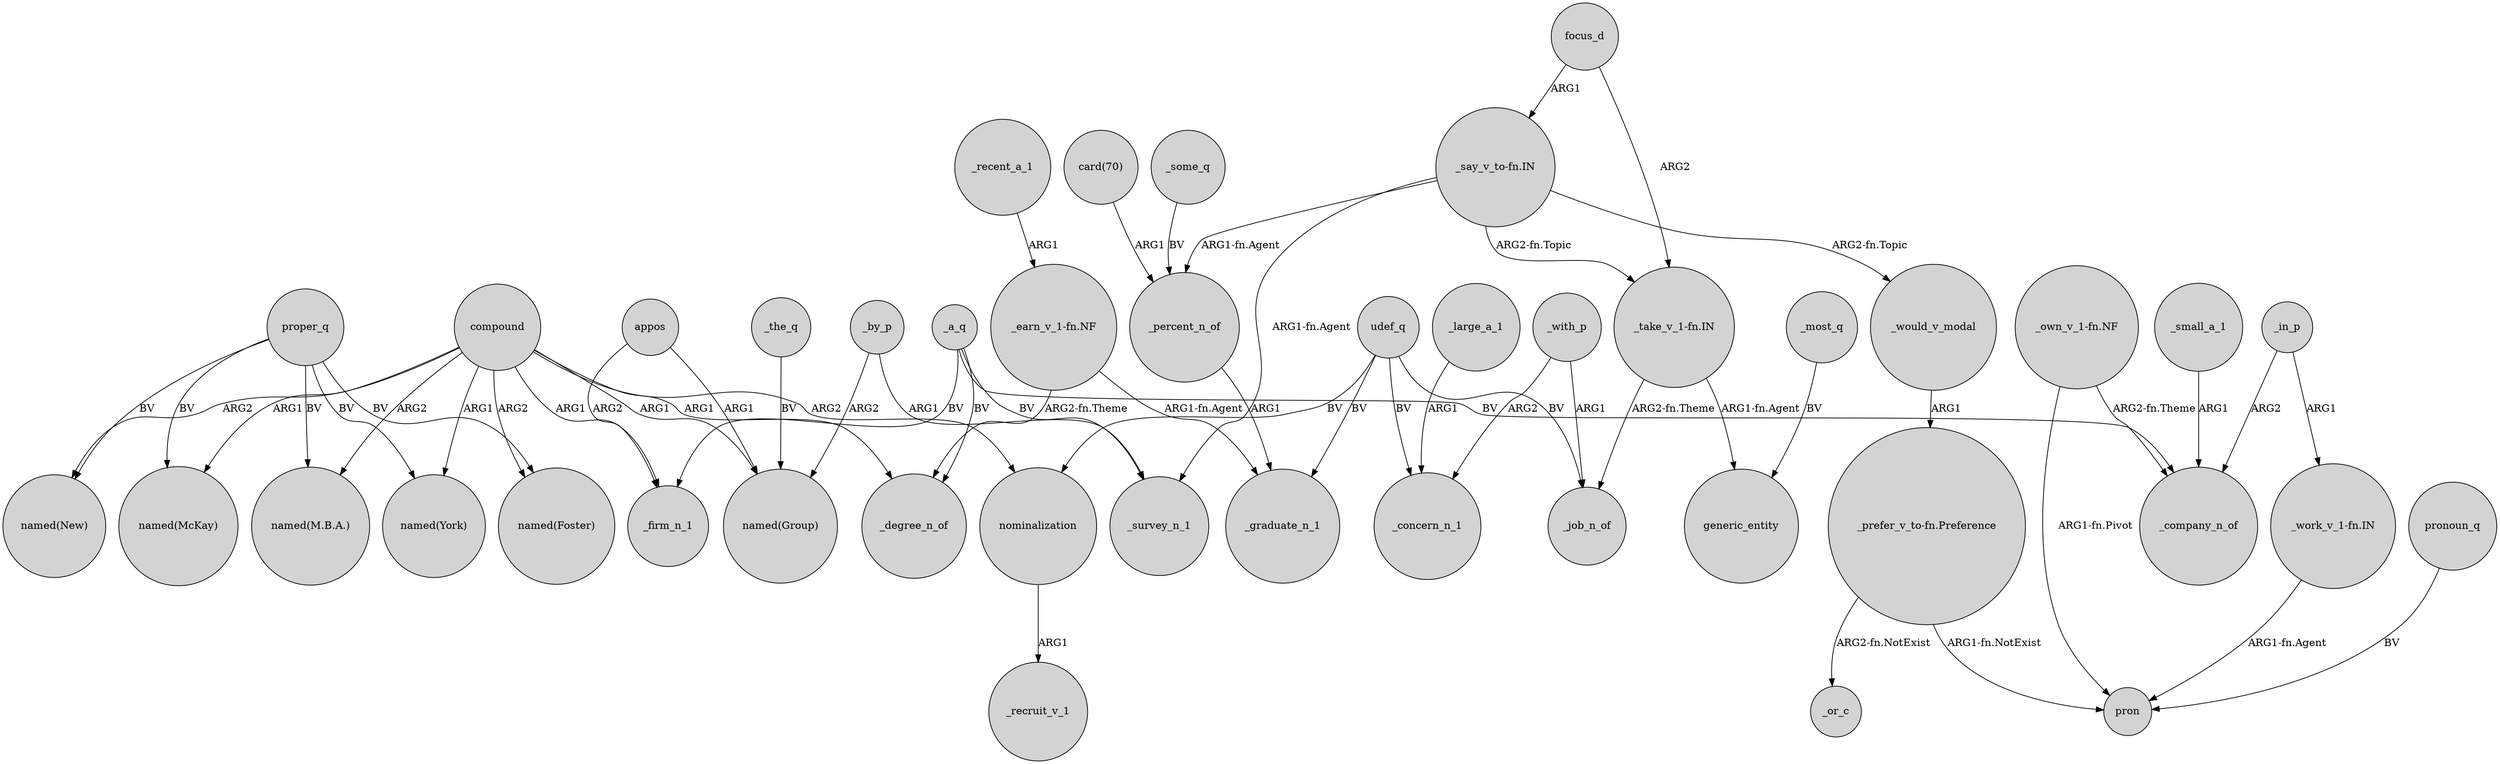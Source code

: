 digraph {
	node [shape=circle style=filled]
	"_say_v_to-fn.IN" -> _would_v_modal [label="ARG2-fn.Topic"]
	compound -> "named(Foster)" [label=ARG2]
	_percent_n_of -> _graduate_n_1 [label=ARG1]
	compound -> "named(M.B.A.)" [label=ARG2]
	compound -> "named(New)" [label=ARG2]
	"_prefer_v_to-fn.Preference" -> pron [label="ARG1-fn.NotExist"]
	appos -> _firm_n_1 [label=ARG2]
	"_say_v_to-fn.IN" -> _survey_n_1 [label="ARG1-fn.Agent"]
	proper_q -> "named(New)" [label=BV]
	proper_q -> "named(M.B.A.)" [label=BV]
	_with_p -> _concern_n_1 [label=ARG2]
	_by_p -> "named(Group)" [label=ARG2]
	_a_q -> _firm_n_1 [label=BV]
	proper_q -> "named(Foster)" [label=BV]
	_a_q -> _degree_n_of [label=BV]
	compound -> _degree_n_of [label=ARG1]
	"_take_v_1-fn.IN" -> _job_n_of [label="ARG2-fn.Theme"]
	compound -> nominalization [label=ARG2]
	nominalization -> _recruit_v_1 [label=ARG1]
	_a_q -> _survey_n_1 [label=BV]
	compound -> "named(Group)" [label=ARG1]
	"_say_v_to-fn.IN" -> _percent_n_of [label="ARG1-fn.Agent"]
	_would_v_modal -> "_prefer_v_to-fn.Preference" [label=ARG1]
	proper_q -> "named(McKay)" [label=BV]
	pronoun_q -> pron [label=BV]
	udef_q -> _graduate_n_1 [label=BV]
	_in_p -> _company_n_of [label=ARG2]
	"_take_v_1-fn.IN" -> generic_entity [label="ARG1-fn.Agent"]
	"_prefer_v_to-fn.Preference" -> _or_c [label="ARG2-fn.NotExist"]
	"_own_v_1-fn.NF" -> pron [label="ARG1-fn.Pivot"]
	"_work_v_1-fn.IN" -> pron [label="ARG1-fn.Agent"]
	compound -> "named(York)" [label=ARG1]
	appos -> "named(Group)" [label=ARG1]
	"card(70)" -> _percent_n_of [label=ARG1]
	udef_q -> _concern_n_1 [label=BV]
	_the_q -> "named(Group)" [label=BV]
	_large_a_1 -> _concern_n_1 [label=ARG1]
	compound -> _firm_n_1 [label=ARG1]
	udef_q -> nominalization [label=BV]
	"_own_v_1-fn.NF" -> _company_n_of [label="ARG2-fn.Theme"]
	_a_q -> _company_n_of [label=BV]
	_recent_a_1 -> "_earn_v_1-fn.NF" [label=ARG1]
	focus_d -> "_take_v_1-fn.IN" [label=ARG2]
	compound -> "named(McKay)" [label=ARG1]
	_small_a_1 -> _company_n_of [label=ARG1]
	_in_p -> "_work_v_1-fn.IN" [label=ARG1]
	udef_q -> _job_n_of [label=BV]
	"_earn_v_1-fn.NF" -> _graduate_n_1 [label="ARG1-fn.Agent"]
	proper_q -> "named(York)" [label=BV]
	"_earn_v_1-fn.NF" -> _degree_n_of [label="ARG2-fn.Theme"]
	_by_p -> _survey_n_1 [label=ARG1]
	"_say_v_to-fn.IN" -> "_take_v_1-fn.IN" [label="ARG2-fn.Topic"]
	_most_q -> generic_entity [label=BV]
	focus_d -> "_say_v_to-fn.IN" [label=ARG1]
	_with_p -> _job_n_of [label=ARG1]
	_some_q -> _percent_n_of [label=BV]
}
